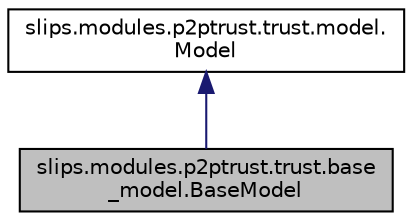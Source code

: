 digraph "slips.modules.p2ptrust.trust.base_model.BaseModel"
{
 // LATEX_PDF_SIZE
  edge [fontname="Helvetica",fontsize="10",labelfontname="Helvetica",labelfontsize="10"];
  node [fontname="Helvetica",fontsize="10",shape=record];
  Node1 [label="slips.modules.p2ptrust.trust.base\l_model.BaseModel",height=0.2,width=0.4,color="black", fillcolor="grey75", style="filled", fontcolor="black",tooltip=" "];
  Node2 -> Node1 [dir="back",color="midnightblue",fontsize="10",style="solid",fontname="Helvetica"];
  Node2 [label="slips.modules.p2ptrust.trust.model.\lModel",height=0.2,width=0.4,color="black", fillcolor="white", style="filled",URL="$d3/d71/classslips_1_1modules_1_1p2ptrust_1_1trust_1_1model_1_1Model.html",tooltip=" "];
}
